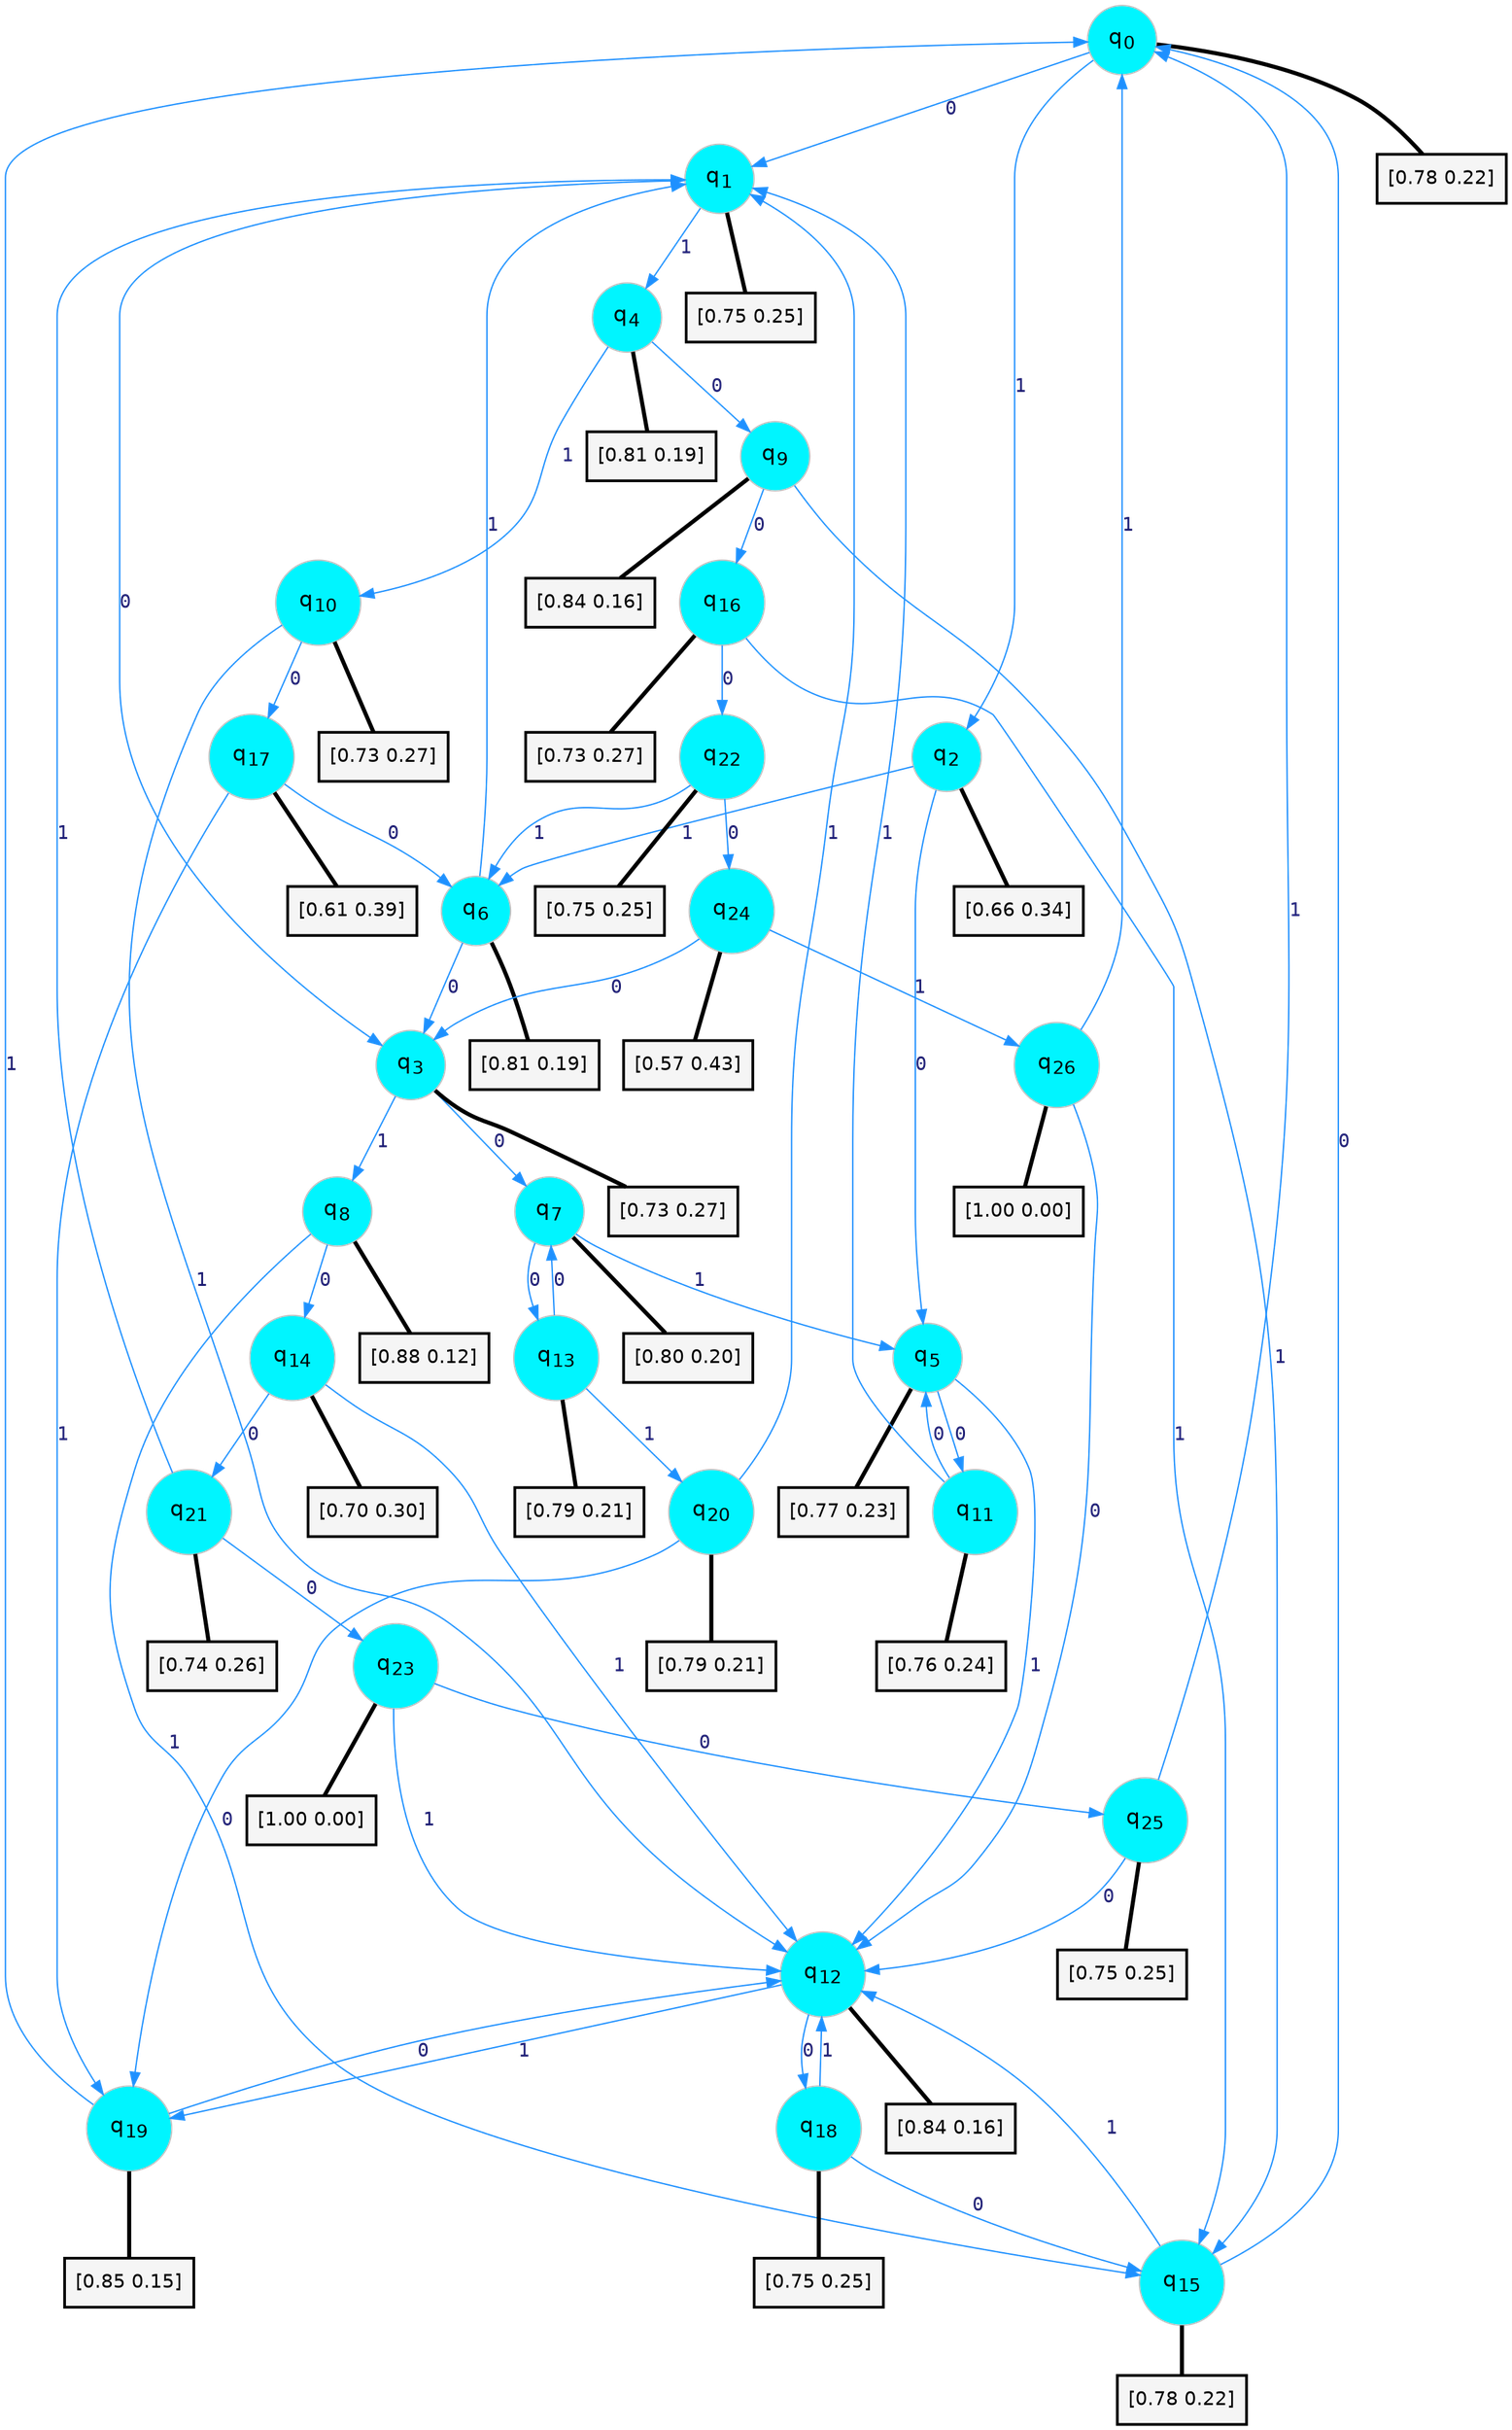 digraph G {
graph [
bgcolor=transparent, dpi=300, rankdir=TD, size="40,25"];
node [
color=gray, fillcolor=turquoise1, fontcolor=black, fontname=Helvetica, fontsize=16, fontweight=bold, shape=circle, style=filled];
edge [
arrowsize=1, color=dodgerblue1, fontcolor=midnightblue, fontname=courier, fontweight=bold, penwidth=1, style=solid, weight=20];
0[label=<q<SUB>0</SUB>>];
1[label=<q<SUB>1</SUB>>];
2[label=<q<SUB>2</SUB>>];
3[label=<q<SUB>3</SUB>>];
4[label=<q<SUB>4</SUB>>];
5[label=<q<SUB>5</SUB>>];
6[label=<q<SUB>6</SUB>>];
7[label=<q<SUB>7</SUB>>];
8[label=<q<SUB>8</SUB>>];
9[label=<q<SUB>9</SUB>>];
10[label=<q<SUB>10</SUB>>];
11[label=<q<SUB>11</SUB>>];
12[label=<q<SUB>12</SUB>>];
13[label=<q<SUB>13</SUB>>];
14[label=<q<SUB>14</SUB>>];
15[label=<q<SUB>15</SUB>>];
16[label=<q<SUB>16</SUB>>];
17[label=<q<SUB>17</SUB>>];
18[label=<q<SUB>18</SUB>>];
19[label=<q<SUB>19</SUB>>];
20[label=<q<SUB>20</SUB>>];
21[label=<q<SUB>21</SUB>>];
22[label=<q<SUB>22</SUB>>];
23[label=<q<SUB>23</SUB>>];
24[label=<q<SUB>24</SUB>>];
25[label=<q<SUB>25</SUB>>];
26[label=<q<SUB>26</SUB>>];
27[label="[0.78 0.22]", shape=box,fontcolor=black, fontname=Helvetica, fontsize=14, penwidth=2, fillcolor=whitesmoke,color=black];
28[label="[0.75 0.25]", shape=box,fontcolor=black, fontname=Helvetica, fontsize=14, penwidth=2, fillcolor=whitesmoke,color=black];
29[label="[0.66 0.34]", shape=box,fontcolor=black, fontname=Helvetica, fontsize=14, penwidth=2, fillcolor=whitesmoke,color=black];
30[label="[0.73 0.27]", shape=box,fontcolor=black, fontname=Helvetica, fontsize=14, penwidth=2, fillcolor=whitesmoke,color=black];
31[label="[0.81 0.19]", shape=box,fontcolor=black, fontname=Helvetica, fontsize=14, penwidth=2, fillcolor=whitesmoke,color=black];
32[label="[0.77 0.23]", shape=box,fontcolor=black, fontname=Helvetica, fontsize=14, penwidth=2, fillcolor=whitesmoke,color=black];
33[label="[0.81 0.19]", shape=box,fontcolor=black, fontname=Helvetica, fontsize=14, penwidth=2, fillcolor=whitesmoke,color=black];
34[label="[0.80 0.20]", shape=box,fontcolor=black, fontname=Helvetica, fontsize=14, penwidth=2, fillcolor=whitesmoke,color=black];
35[label="[0.88 0.12]", shape=box,fontcolor=black, fontname=Helvetica, fontsize=14, penwidth=2, fillcolor=whitesmoke,color=black];
36[label="[0.84 0.16]", shape=box,fontcolor=black, fontname=Helvetica, fontsize=14, penwidth=2, fillcolor=whitesmoke,color=black];
37[label="[0.73 0.27]", shape=box,fontcolor=black, fontname=Helvetica, fontsize=14, penwidth=2, fillcolor=whitesmoke,color=black];
38[label="[0.76 0.24]", shape=box,fontcolor=black, fontname=Helvetica, fontsize=14, penwidth=2, fillcolor=whitesmoke,color=black];
39[label="[0.84 0.16]", shape=box,fontcolor=black, fontname=Helvetica, fontsize=14, penwidth=2, fillcolor=whitesmoke,color=black];
40[label="[0.79 0.21]", shape=box,fontcolor=black, fontname=Helvetica, fontsize=14, penwidth=2, fillcolor=whitesmoke,color=black];
41[label="[0.70 0.30]", shape=box,fontcolor=black, fontname=Helvetica, fontsize=14, penwidth=2, fillcolor=whitesmoke,color=black];
42[label="[0.78 0.22]", shape=box,fontcolor=black, fontname=Helvetica, fontsize=14, penwidth=2, fillcolor=whitesmoke,color=black];
43[label="[0.73 0.27]", shape=box,fontcolor=black, fontname=Helvetica, fontsize=14, penwidth=2, fillcolor=whitesmoke,color=black];
44[label="[0.61 0.39]", shape=box,fontcolor=black, fontname=Helvetica, fontsize=14, penwidth=2, fillcolor=whitesmoke,color=black];
45[label="[0.75 0.25]", shape=box,fontcolor=black, fontname=Helvetica, fontsize=14, penwidth=2, fillcolor=whitesmoke,color=black];
46[label="[0.85 0.15]", shape=box,fontcolor=black, fontname=Helvetica, fontsize=14, penwidth=2, fillcolor=whitesmoke,color=black];
47[label="[0.79 0.21]", shape=box,fontcolor=black, fontname=Helvetica, fontsize=14, penwidth=2, fillcolor=whitesmoke,color=black];
48[label="[0.74 0.26]", shape=box,fontcolor=black, fontname=Helvetica, fontsize=14, penwidth=2, fillcolor=whitesmoke,color=black];
49[label="[0.75 0.25]", shape=box,fontcolor=black, fontname=Helvetica, fontsize=14, penwidth=2, fillcolor=whitesmoke,color=black];
50[label="[1.00 0.00]", shape=box,fontcolor=black, fontname=Helvetica, fontsize=14, penwidth=2, fillcolor=whitesmoke,color=black];
51[label="[0.57 0.43]", shape=box,fontcolor=black, fontname=Helvetica, fontsize=14, penwidth=2, fillcolor=whitesmoke,color=black];
52[label="[0.75 0.25]", shape=box,fontcolor=black, fontname=Helvetica, fontsize=14, penwidth=2, fillcolor=whitesmoke,color=black];
53[label="[1.00 0.00]", shape=box,fontcolor=black, fontname=Helvetica, fontsize=14, penwidth=2, fillcolor=whitesmoke,color=black];
0->1 [label=0];
0->2 [label=1];
0->27 [arrowhead=none, penwidth=3,color=black];
1->3 [label=0];
1->4 [label=1];
1->28 [arrowhead=none, penwidth=3,color=black];
2->5 [label=0];
2->6 [label=1];
2->29 [arrowhead=none, penwidth=3,color=black];
3->7 [label=0];
3->8 [label=1];
3->30 [arrowhead=none, penwidth=3,color=black];
4->9 [label=0];
4->10 [label=1];
4->31 [arrowhead=none, penwidth=3,color=black];
5->11 [label=0];
5->12 [label=1];
5->32 [arrowhead=none, penwidth=3,color=black];
6->3 [label=0];
6->1 [label=1];
6->33 [arrowhead=none, penwidth=3,color=black];
7->13 [label=0];
7->5 [label=1];
7->34 [arrowhead=none, penwidth=3,color=black];
8->14 [label=0];
8->15 [label=1];
8->35 [arrowhead=none, penwidth=3,color=black];
9->16 [label=0];
9->15 [label=1];
9->36 [arrowhead=none, penwidth=3,color=black];
10->17 [label=0];
10->12 [label=1];
10->37 [arrowhead=none, penwidth=3,color=black];
11->5 [label=0];
11->1 [label=1];
11->38 [arrowhead=none, penwidth=3,color=black];
12->18 [label=0];
12->19 [label=1];
12->39 [arrowhead=none, penwidth=3,color=black];
13->7 [label=0];
13->20 [label=1];
13->40 [arrowhead=none, penwidth=3,color=black];
14->21 [label=0];
14->12 [label=1];
14->41 [arrowhead=none, penwidth=3,color=black];
15->0 [label=0];
15->12 [label=1];
15->42 [arrowhead=none, penwidth=3,color=black];
16->22 [label=0];
16->15 [label=1];
16->43 [arrowhead=none, penwidth=3,color=black];
17->6 [label=0];
17->19 [label=1];
17->44 [arrowhead=none, penwidth=3,color=black];
18->15 [label=0];
18->12 [label=1];
18->45 [arrowhead=none, penwidth=3,color=black];
19->12 [label=0];
19->0 [label=1];
19->46 [arrowhead=none, penwidth=3,color=black];
20->19 [label=0];
20->1 [label=1];
20->47 [arrowhead=none, penwidth=3,color=black];
21->23 [label=0];
21->1 [label=1];
21->48 [arrowhead=none, penwidth=3,color=black];
22->24 [label=0];
22->6 [label=1];
22->49 [arrowhead=none, penwidth=3,color=black];
23->25 [label=0];
23->12 [label=1];
23->50 [arrowhead=none, penwidth=3,color=black];
24->3 [label=0];
24->26 [label=1];
24->51 [arrowhead=none, penwidth=3,color=black];
25->12 [label=0];
25->0 [label=1];
25->52 [arrowhead=none, penwidth=3,color=black];
26->12 [label=0];
26->0 [label=1];
26->53 [arrowhead=none, penwidth=3,color=black];
}
